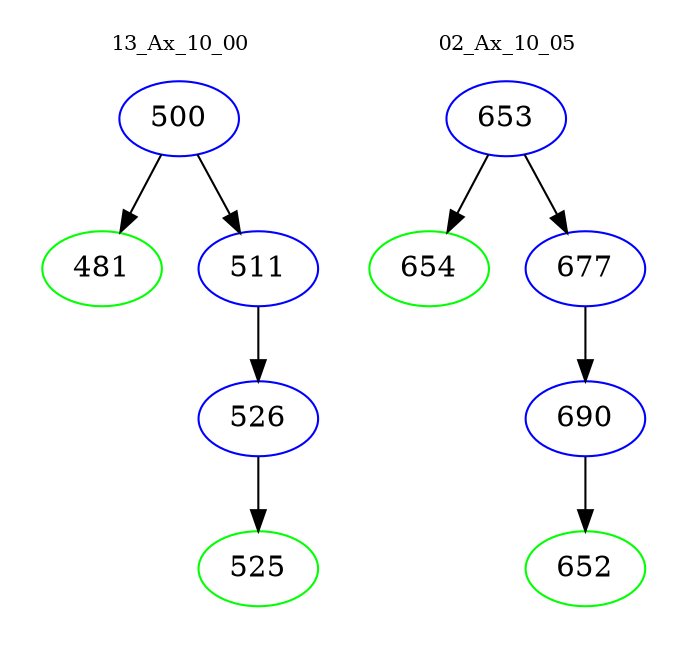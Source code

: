 digraph{
subgraph cluster_0 {
color = white
label = "13_Ax_10_00";
fontsize=10;
T0_500 [label="500", color="blue"]
T0_500 -> T0_481 [color="black"]
T0_481 [label="481", color="green"]
T0_500 -> T0_511 [color="black"]
T0_511 [label="511", color="blue"]
T0_511 -> T0_526 [color="black"]
T0_526 [label="526", color="blue"]
T0_526 -> T0_525 [color="black"]
T0_525 [label="525", color="green"]
}
subgraph cluster_1 {
color = white
label = "02_Ax_10_05";
fontsize=10;
T1_653 [label="653", color="blue"]
T1_653 -> T1_654 [color="black"]
T1_654 [label="654", color="green"]
T1_653 -> T1_677 [color="black"]
T1_677 [label="677", color="blue"]
T1_677 -> T1_690 [color="black"]
T1_690 [label="690", color="blue"]
T1_690 -> T1_652 [color="black"]
T1_652 [label="652", color="green"]
}
}
